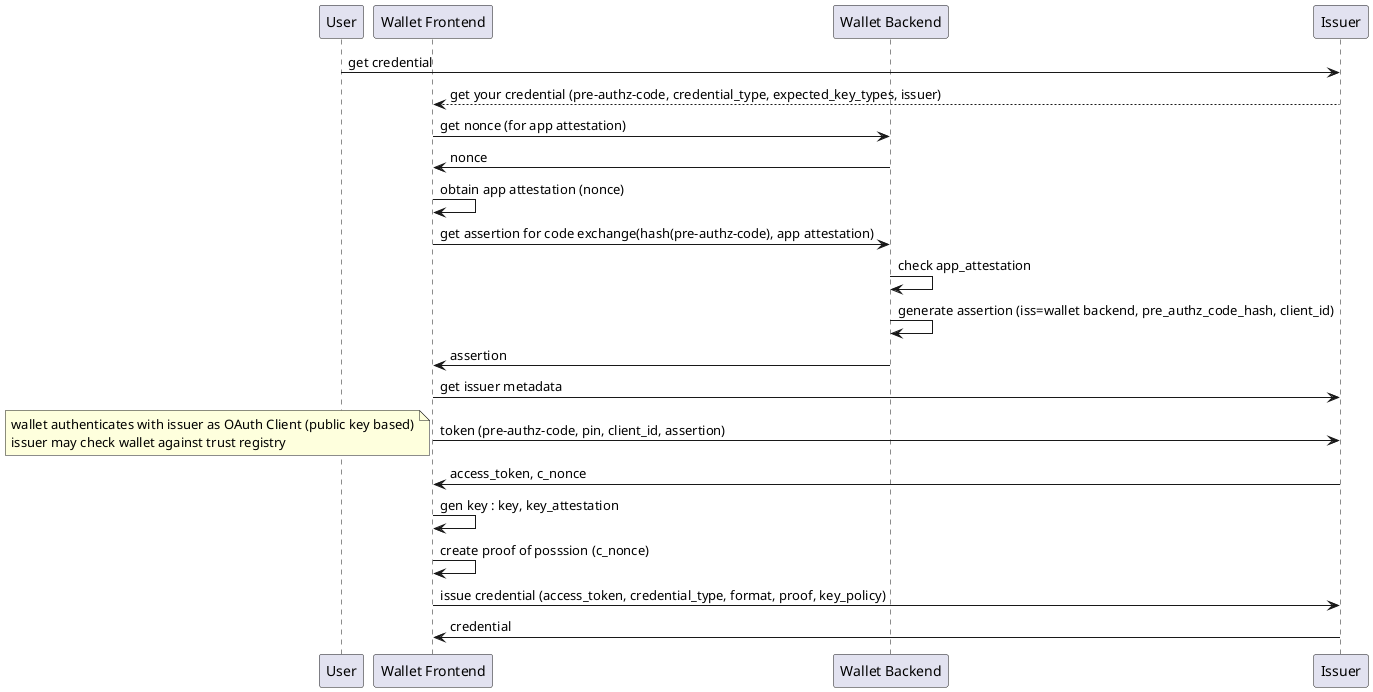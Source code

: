@startuml
participant User as u
participant "Wallet Frontend" as w
participant "Wallet Backend" as b
participant Issuer as i

u -> i : get credential
i --> w : get your credential (pre-authz-code, credential_type, expected_key_types, issuer)
w -> b : get nonce (for app attestation)
b -> w : nonce
w -> w : obtain app attestation (nonce)
w -> b : get assertion for code exchange(hash(pre-authz-code), app attestation)
b -> b : check app_attestation
b -> b : generate assertion (iss=wallet backend, pre_authz_code_hash, client_id)
b -> w : assertion
w -> i : get issuer metadata
w -> i : token (pre-authz-code, pin, client_id, assertion)
note left: wallet authenticates with issuer as OAuth Client (public key based)\nissuer may check wallet against trust registry
i -> w : access_token, c_nonce
w -> w : gen key : key, key_attestation
w -> w : create proof of posssion (c_nonce)
w -> i : issue credential (access_token, credential_type, format, proof, key_policy)
i -> w : credential
@enduml